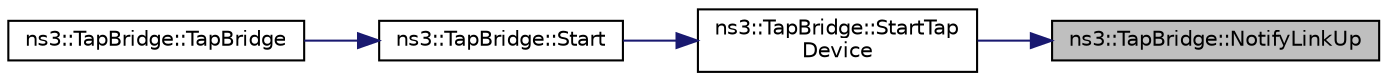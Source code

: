 digraph "ns3::TapBridge::NotifyLinkUp"
{
 // LATEX_PDF_SIZE
  edge [fontname="Helvetica",fontsize="10",labelfontname="Helvetica",labelfontsize="10"];
  node [fontname="Helvetica",fontsize="10",shape=record];
  rankdir="RL";
  Node1 [label="ns3::TapBridge::NotifyLinkUp",height=0.2,width=0.4,color="black", fillcolor="grey75", style="filled", fontcolor="black",tooltip="Notifies that the link is up and ready."];
  Node1 -> Node2 [dir="back",color="midnightblue",fontsize="10",style="solid",fontname="Helvetica"];
  Node2 [label="ns3::TapBridge::StartTap\lDevice",height=0.2,width=0.4,color="black", fillcolor="white", style="filled",URL="$classns3_1_1_tap_bridge.html#a15e7ac0069167eb1e1d63b3cefe86002",tooltip="Spin up the device."];
  Node2 -> Node3 [dir="back",color="midnightblue",fontsize="10",style="solid",fontname="Helvetica"];
  Node3 [label="ns3::TapBridge::Start",height=0.2,width=0.4,color="black", fillcolor="white", style="filled",URL="$classns3_1_1_tap_bridge.html#a729662b8454d1c8202add94ebf389bb9",tooltip="Set a start time for the device."];
  Node3 -> Node4 [dir="back",color="midnightblue",fontsize="10",style="solid",fontname="Helvetica"];
  Node4 [label="ns3::TapBridge::TapBridge",height=0.2,width=0.4,color="black", fillcolor="white", style="filled",URL="$classns3_1_1_tap_bridge.html#a59285065e82d8ba63306846fc4082f4b",tooltip=" "];
}
